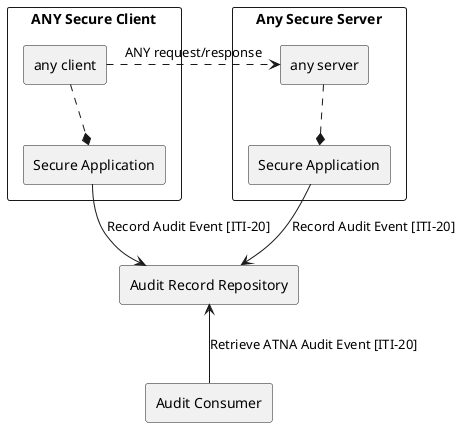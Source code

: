 @startuml
rectangle "ANY Secure Client" {
  agent "any client" as cRest
  agent "Secure Application" as cAud
  cRest -down.* cAud 
}
rectangle "Any Secure Server" {
  agent "Secure Application" as sAud
  agent "any server" as sRest
  sRest -down.* sAud
}

agent "Audit Record Repository" as AuditRepository
agent "Audit Consumer" as AuditClient

cRest -right..> sRest : ANY request/response
sAud -down-> AuditRepository: Record Audit Event [ITI-20]
cAud --> AuditRepository: Record Audit Event [ITI-20]
AuditClient -up-> AuditRepository: Retrieve ATNA Audit Event [ITI-20]
@enduml
